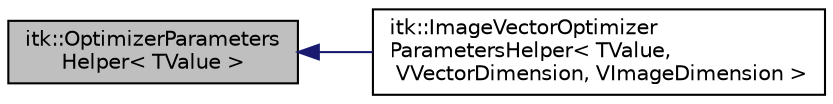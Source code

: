 digraph "itk::OptimizerParametersHelper&lt; TValue &gt;"
{
 // LATEX_PDF_SIZE
  edge [fontname="Helvetica",fontsize="10",labelfontname="Helvetica",labelfontsize="10"];
  node [fontname="Helvetica",fontsize="10",shape=record];
  rankdir="LR";
  Node1 [label="itk::OptimizerParameters\lHelper\< TValue \>",height=0.2,width=0.4,color="black", fillcolor="grey75", style="filled", fontcolor="black",tooltip="Basic helper class to manage parameter data as an Array type, the default type."];
  Node1 -> Node2 [dir="back",color="midnightblue",fontsize="10",style="solid",fontname="Helvetica"];
  Node2 [label="itk::ImageVectorOptimizer\lParametersHelper\< TValue,\l VVectorDimension, VImageDimension \>",height=0.2,width=0.4,color="black", fillcolor="white", style="filled",URL="$classitk_1_1ImageVectorOptimizerParametersHelper.html",tooltip="Class to hold and manage parameters of type Image<Vector<...>,...>, used in Transforms,..."];
}
